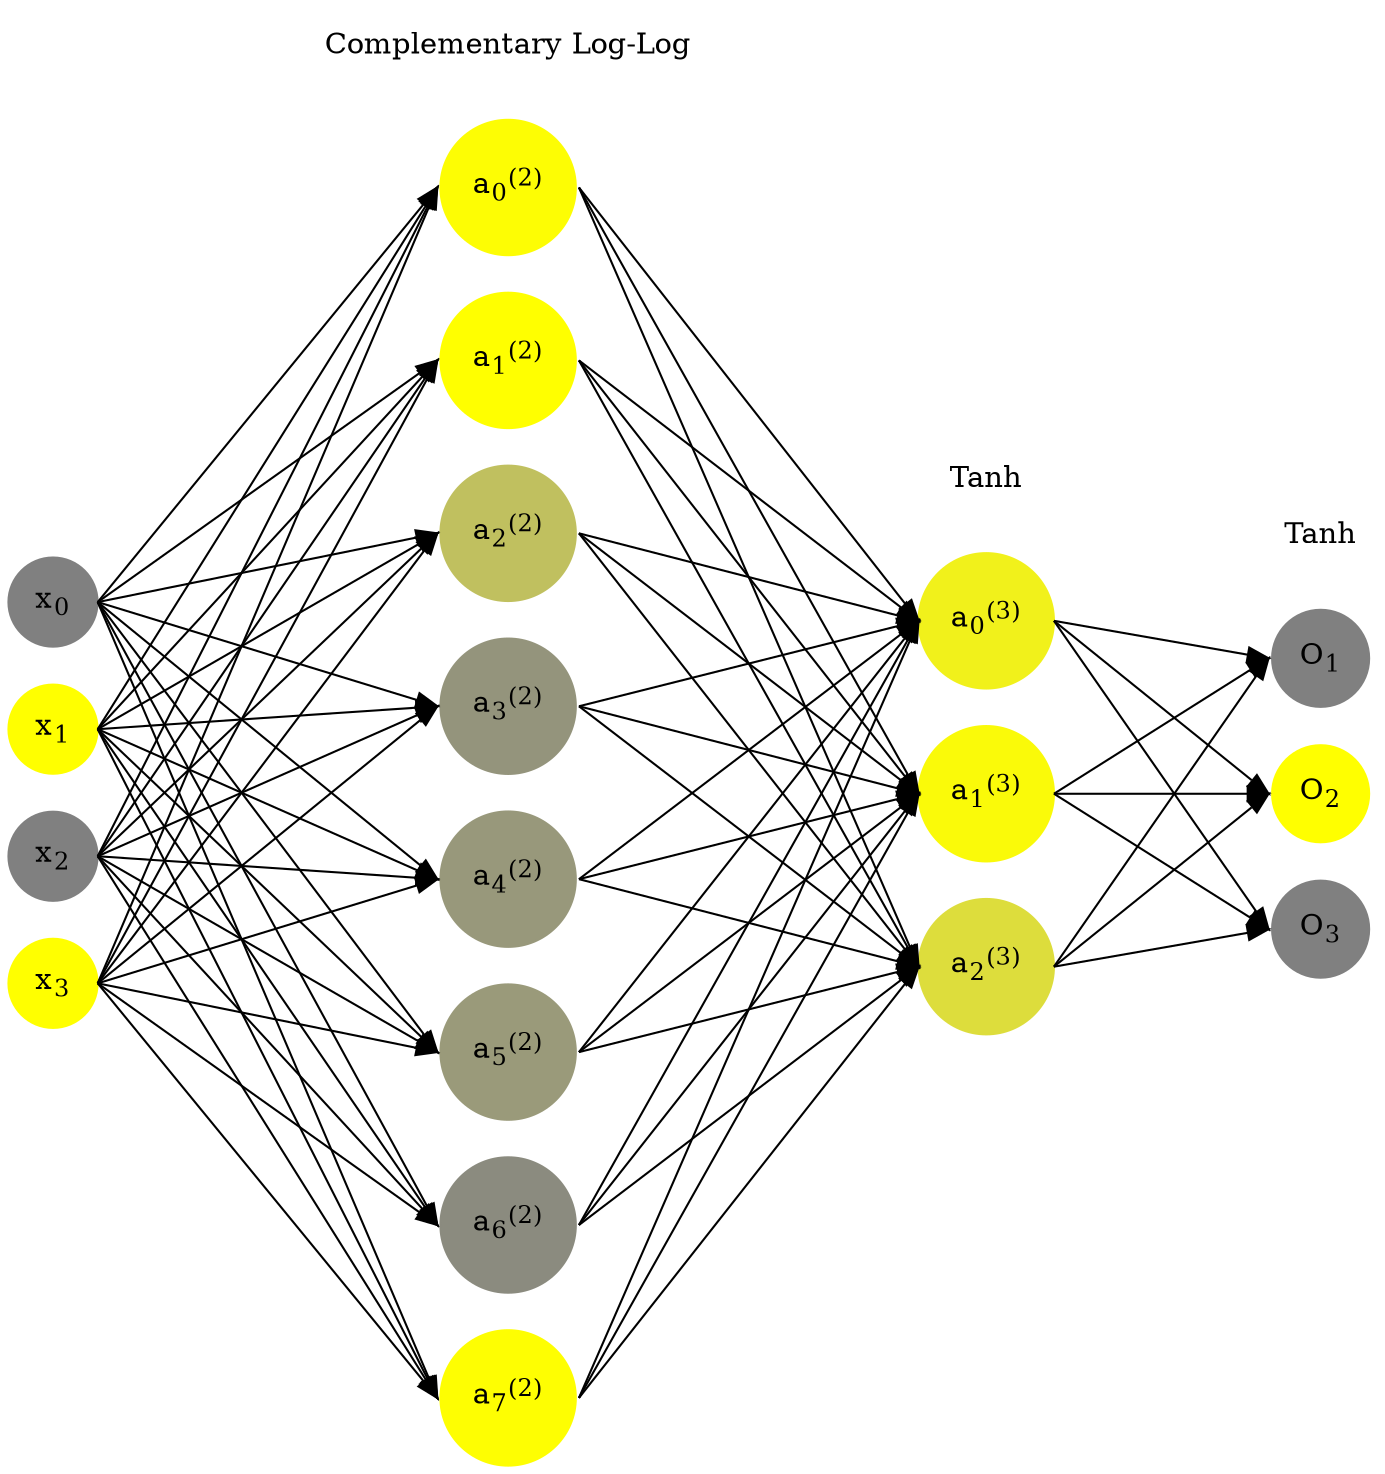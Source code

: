 digraph G {
	rankdir = LR;
	splines=false;
	edge[style=invis];
	ranksep= 1.4;
	{
	node [shape=circle, color="0.1667, 0.0, 0.5", style=filled, fillcolor="0.1667, 0.0, 0.5"];
	x0 [label=<x<sub>0</sub>>];
	}
	{
	node [shape=circle, color="0.1667, 1.0, 1.0", style=filled, fillcolor="0.1667, 1.0, 1.0"];
	x1 [label=<x<sub>1</sub>>];
	}
	{
	node [shape=circle, color="0.1667, 0.0, 0.5", style=filled, fillcolor="0.1667, 0.0, 0.5"];
	x2 [label=<x<sub>2</sub>>];
	}
	{
	node [shape=circle, color="0.1667, 1.0, 1.0", style=filled, fillcolor="0.1667, 1.0, 1.0"];
	x3 [label=<x<sub>3</sub>>];
	}
	{
	node [shape=circle, color="0.1667, 0.982328, 0.991164", style=filled, fillcolor="0.1667, 0.982328, 0.991164"];
	a02 [label=<a<sub>0</sub><sup>(2)</sup>>];
	}
	{
	node [shape=circle, color="0.1667, 1.000000, 1.000000", style=filled, fillcolor="0.1667, 1.000000, 1.000000"];
	a12 [label=<a<sub>1</sub><sup>(2)</sup>>];
	}
	{
	node [shape=circle, color="0.1667, 0.500599, 0.750299", style=filled, fillcolor="0.1667, 0.500599, 0.750299"];
	a22 [label=<a<sub>2</sub><sup>(2)</sup>>];
	}
	{
	node [shape=circle, color="0.1667, 0.160985, 0.580492", style=filled, fillcolor="0.1667, 0.160985, 0.580492"];
	a32 [label=<a<sub>3</sub><sup>(2)</sup>>];
	}
	{
	node [shape=circle, color="0.1667, 0.192855, 0.596427", style=filled, fillcolor="0.1667, 0.192855, 0.596427"];
	a42 [label=<a<sub>4</sub><sup>(2)</sup>>];
	}
	{
	node [shape=circle, color="0.1667, 0.205274, 0.602637", style=filled, fillcolor="0.1667, 0.205274, 0.602637"];
	a52 [label=<a<sub>5</sub><sup>(2)</sup>>];
	}
	{
	node [shape=circle, color="0.1667, 0.088213, 0.544107", style=filled, fillcolor="0.1667, 0.088213, 0.544107"];
	a62 [label=<a<sub>6</sub><sup>(2)</sup>>];
	}
	{
	node [shape=circle, color="0.1667, 0.991166, 0.995583", style=filled, fillcolor="0.1667, 0.991166, 0.995583"];
	a72 [label=<a<sub>7</sub><sup>(2)</sup>>];
	}
	{
	node [shape=circle, color="0.1667, 0.886274, 0.943137", style=filled, fillcolor="0.1667, 0.886274, 0.943137"];
	a03 [label=<a<sub>0</sub><sup>(3)</sup>>];
	}
	{
	node [shape=circle, color="0.1667, 0.960725, 0.980363", style=filled, fillcolor="0.1667, 0.960725, 0.980363"];
	a13 [label=<a<sub>1</sub><sup>(3)</sup>>];
	}
	{
	node [shape=circle, color="0.1667, 0.728572, 0.864286", style=filled, fillcolor="0.1667, 0.728572, 0.864286"];
	a23 [label=<a<sub>2</sub><sup>(3)</sup>>];
	}
	{
	node [shape=circle, color="0.1667, 0.0, 0.5", style=filled, fillcolor="0.1667, 0.0, 0.5"];
	O1 [label=<O<sub>1</sub>>];
	}
	{
	node [shape=circle, color="0.1667, 1.0, 1.0", style=filled, fillcolor="0.1667, 1.0, 1.0"];
	O2 [label=<O<sub>2</sub>>];
	}
	{
	node [shape=circle, color="0.1667, 0.0, 0.5", style=filled, fillcolor="0.1667, 0.0, 0.5"];
	O3 [label=<O<sub>3</sub>>];
	}
	{
	rank=same;
	x0->x1->x2->x3;
	}
	{
	rank=same;
	a02->a12->a22->a32->a42->a52->a62->a72;
	}
	{
	rank=same;
	a03->a13->a23;
	}
	{
	rank=same;
	O1->O2->O3;
	}
	l1 [shape=plaintext,label="Complementary Log-Log"];
	l1->a02;
	{rank=same; l1;a02};
	l2 [shape=plaintext,label="Tanh"];
	l2->a03;
	{rank=same; l2;a03};
	l3 [shape=plaintext,label="Tanh"];
	l3->O1;
	{rank=same; l3;O1};
edge[style=solid, tailport=e, headport=w];
	{x0;x1;x2;x3} -> {a02;a12;a22;a32;a42;a52;a62;a72};
	{a02;a12;a22;a32;a42;a52;a62;a72} -> {a03;a13;a23};
	{a03;a13;a23} -> {O1,O2,O3};
}